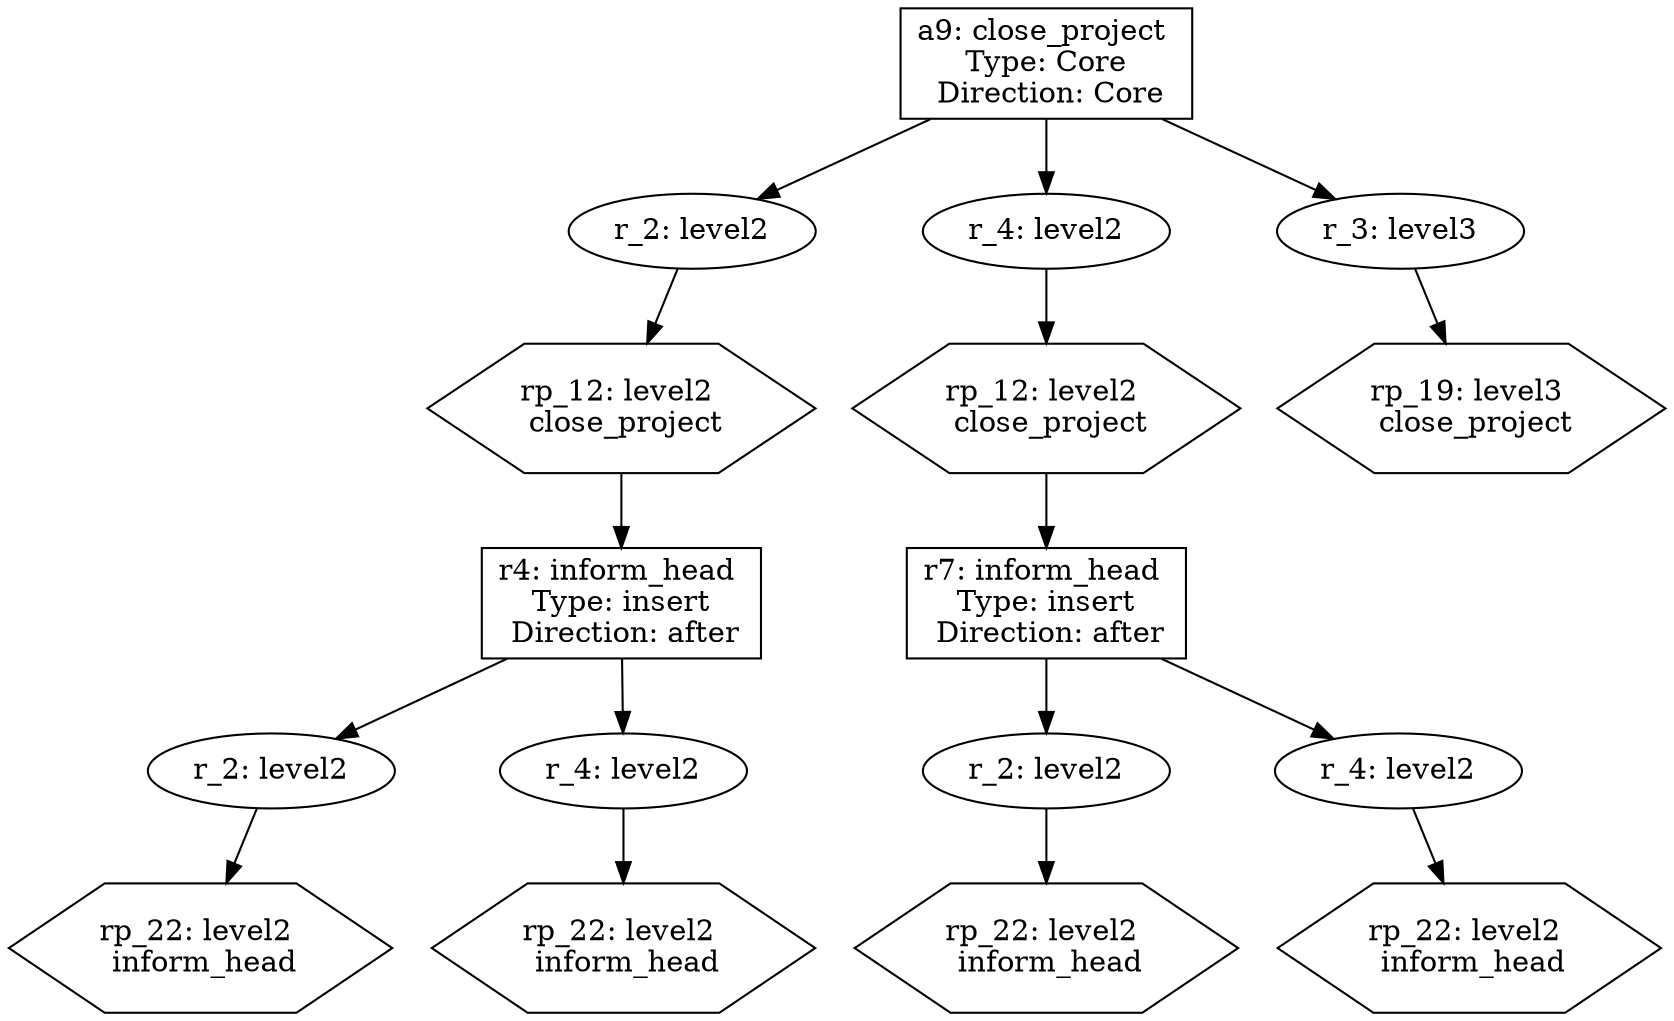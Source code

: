 digraph CallTree {
	"df78312a-ba9c-11ee-89a1-04cf4b795879" [label = "a9: close_project 
 Type: Core 
 Direction: Core" shape=rectangle]	; 
	"df783cb0-ba9c-11ee-89a1-04cf4b795879" [label = "r_2: level2"]	; 
	"df78312a-ba9c-11ee-89a1-04cf4b795879" -> "df783cb0-ba9c-11ee-89a1-04cf4b795879"	 ;
	"df783e90-ba9c-11ee-89a1-04cf4b795879" [label = "rp_12: level2 
 close_project" shape=polygon sides=6]	; 
	"df783cb0-ba9c-11ee-89a1-04cf4b795879" -> "df783e90-ba9c-11ee-89a1-04cf4b795879"	 ;
	"df783f8a-ba9c-11ee-89a1-04cf4b795879" [label = "r4: inform_head 
 Type: insert 
 Direction: after" shape=rectangle]	; 
	"df783e90-ba9c-11ee-89a1-04cf4b795879" -> "df783f8a-ba9c-11ee-89a1-04cf4b795879"	 ;
	"df7841f6-ba9c-11ee-89a1-04cf4b795879" [label = "r_2: level2"]	; 
	"df783f8a-ba9c-11ee-89a1-04cf4b795879" -> "df7841f6-ba9c-11ee-89a1-04cf4b795879"	 ;
	"df784390-ba9c-11ee-89a1-04cf4b795879" [label = "rp_22: level2 
 inform_head" shape=polygon sides=6]	; 
	"df7841f6-ba9c-11ee-89a1-04cf4b795879" -> "df784390-ba9c-11ee-89a1-04cf4b795879"	 ;
	"df784480-ba9c-11ee-89a1-04cf4b795879" [label = "r_4: level2"]	; 
	"df783f8a-ba9c-11ee-89a1-04cf4b795879" -> "df784480-ba9c-11ee-89a1-04cf4b795879"	 ;
	"df784606-ba9c-11ee-89a1-04cf4b795879" [label = "rp_22: level2 
 inform_head" shape=polygon sides=6]	; 
	"df784480-ba9c-11ee-89a1-04cf4b795879" -> "df784606-ba9c-11ee-89a1-04cf4b795879"	 ;
	"df7846f6-ba9c-11ee-89a1-04cf4b795879" [label = "r_4: level2"]	; 
	"df78312a-ba9c-11ee-89a1-04cf4b795879" -> "df7846f6-ba9c-11ee-89a1-04cf4b795879"	 ;
	"df784886-ba9c-11ee-89a1-04cf4b795879" [label = "rp_12: level2 
 close_project" shape=polygon sides=6]	; 
	"df7846f6-ba9c-11ee-89a1-04cf4b795879" -> "df784886-ba9c-11ee-89a1-04cf4b795879"	 ;
	"df78496c-ba9c-11ee-89a1-04cf4b795879" [label = "r7: inform_head 
 Type: insert 
 Direction: after" shape=rectangle]	; 
	"df784886-ba9c-11ee-89a1-04cf4b795879" -> "df78496c-ba9c-11ee-89a1-04cf4b795879"	 ;
	"df784bb0-ba9c-11ee-89a1-04cf4b795879" [label = "r_2: level2"]	; 
	"df78496c-ba9c-11ee-89a1-04cf4b795879" -> "df784bb0-ba9c-11ee-89a1-04cf4b795879"	 ;
	"df784dd6-ba9c-11ee-89a1-04cf4b795879" [label = "rp_22: level2 
 inform_head" shape=polygon sides=6]	; 
	"df784bb0-ba9c-11ee-89a1-04cf4b795879" -> "df784dd6-ba9c-11ee-89a1-04cf4b795879"	 ;
	"df784ee4-ba9c-11ee-89a1-04cf4b795879" [label = "r_4: level2"]	; 
	"df78496c-ba9c-11ee-89a1-04cf4b795879" -> "df784ee4-ba9c-11ee-89a1-04cf4b795879"	 ;
	"df785092-ba9c-11ee-89a1-04cf4b795879" [label = "rp_22: level2 
 inform_head" shape=polygon sides=6]	; 
	"df784ee4-ba9c-11ee-89a1-04cf4b795879" -> "df785092-ba9c-11ee-89a1-04cf4b795879"	 ;
	"df785182-ba9c-11ee-89a1-04cf4b795879" [label = "r_3: level3"]	; 
	"df78312a-ba9c-11ee-89a1-04cf4b795879" -> "df785182-ba9c-11ee-89a1-04cf4b795879"	 ;
	"df785330-ba9c-11ee-89a1-04cf4b795879" [label = "rp_19: level3 
 close_project" shape=polygon sides=6]	; 
	"df785182-ba9c-11ee-89a1-04cf4b795879" -> "df785330-ba9c-11ee-89a1-04cf4b795879"	 ;
}
